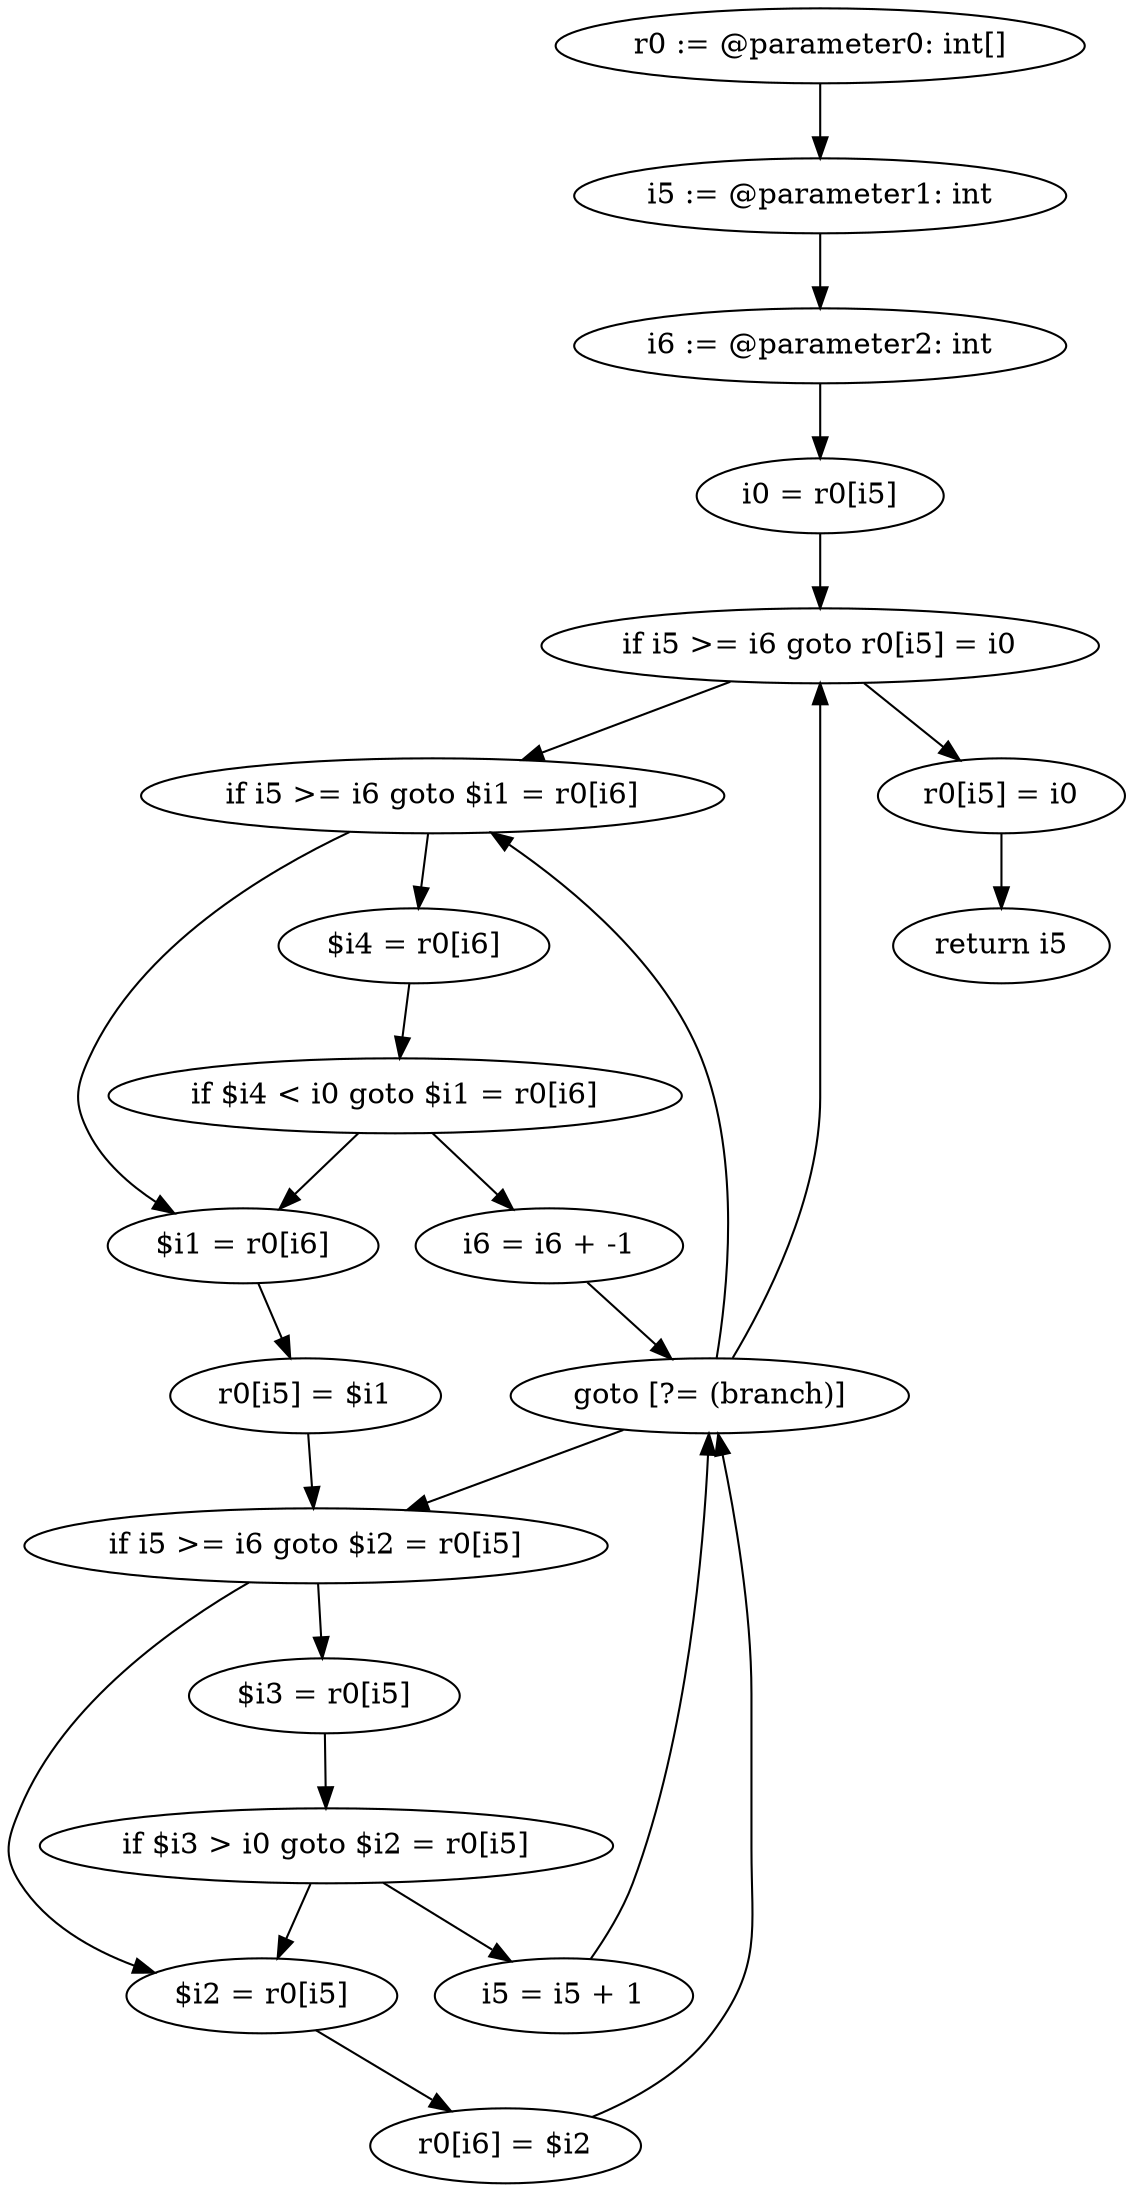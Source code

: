 digraph "unitGraph" {
    "r0 := @parameter0: int[]"
    "i5 := @parameter1: int"
    "i6 := @parameter2: int"
    "i0 = r0[i5]"
    "if i5 >= i6 goto r0[i5] = i0"
    "if i5 >= i6 goto $i1 = r0[i6]"
    "$i4 = r0[i6]"
    "if $i4 < i0 goto $i1 = r0[i6]"
    "i6 = i6 + -1"
    "goto [?= (branch)]"
    "$i1 = r0[i6]"
    "r0[i5] = $i1"
    "if i5 >= i6 goto $i2 = r0[i5]"
    "$i3 = r0[i5]"
    "if $i3 > i0 goto $i2 = r0[i5]"
    "i5 = i5 + 1"
    "$i2 = r0[i5]"
    "r0[i6] = $i2"
    "r0[i5] = i0"
    "return i5"
    "r0 := @parameter0: int[]"->"i5 := @parameter1: int";
    "i5 := @parameter1: int"->"i6 := @parameter2: int";
    "i6 := @parameter2: int"->"i0 = r0[i5]";
    "i0 = r0[i5]"->"if i5 >= i6 goto r0[i5] = i0";
    "if i5 >= i6 goto r0[i5] = i0"->"if i5 >= i6 goto $i1 = r0[i6]";
    "if i5 >= i6 goto r0[i5] = i0"->"r0[i5] = i0";
    "if i5 >= i6 goto $i1 = r0[i6]"->"$i4 = r0[i6]";
    "if i5 >= i6 goto $i1 = r0[i6]"->"$i1 = r0[i6]";
    "$i4 = r0[i6]"->"if $i4 < i0 goto $i1 = r0[i6]";
    "if $i4 < i0 goto $i1 = r0[i6]"->"i6 = i6 + -1";
    "if $i4 < i0 goto $i1 = r0[i6]"->"$i1 = r0[i6]";
    "i6 = i6 + -1"->"goto [?= (branch)]";
    "goto [?= (branch)]"->"if i5 >= i6 goto $i1 = r0[i6]";
    "$i1 = r0[i6]"->"r0[i5] = $i1";
    "r0[i5] = $i1"->"if i5 >= i6 goto $i2 = r0[i5]";
    "if i5 >= i6 goto $i2 = r0[i5]"->"$i3 = r0[i5]";
    "if i5 >= i6 goto $i2 = r0[i5]"->"$i2 = r0[i5]";
    "$i3 = r0[i5]"->"if $i3 > i0 goto $i2 = r0[i5]";
    "if $i3 > i0 goto $i2 = r0[i5]"->"i5 = i5 + 1";
    "if $i3 > i0 goto $i2 = r0[i5]"->"$i2 = r0[i5]";
    "i5 = i5 + 1"->"goto [?= (branch)]";
    "goto [?= (branch)]"->"if i5 >= i6 goto $i2 = r0[i5]";
    "$i2 = r0[i5]"->"r0[i6] = $i2";
    "r0[i6] = $i2"->"goto [?= (branch)]";
    "goto [?= (branch)]"->"if i5 >= i6 goto r0[i5] = i0";
    "r0[i5] = i0"->"return i5";
}
